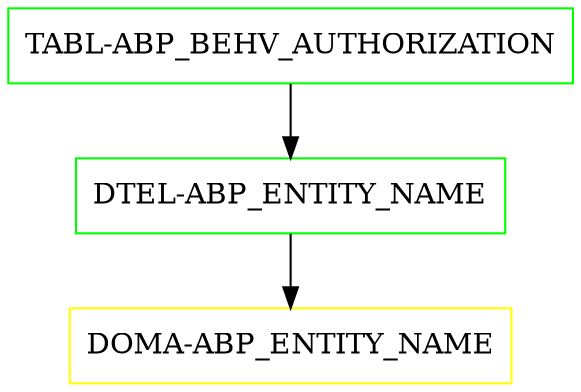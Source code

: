 digraph G {
  "TABL-ABP_BEHV_AUTHORIZATION" [shape=box,color=green];
  "DTEL-ABP_ENTITY_NAME" [shape=box,color=green,URL="./DTEL_ABP_ENTITY_NAME.html"];
  "DOMA-ABP_ENTITY_NAME" [shape=box,color=yellow,URL="./DOMA_ABP_ENTITY_NAME.html"];
  "TABL-ABP_BEHV_AUTHORIZATION" -> "DTEL-ABP_ENTITY_NAME";
  "DTEL-ABP_ENTITY_NAME" -> "DOMA-ABP_ENTITY_NAME";
}
